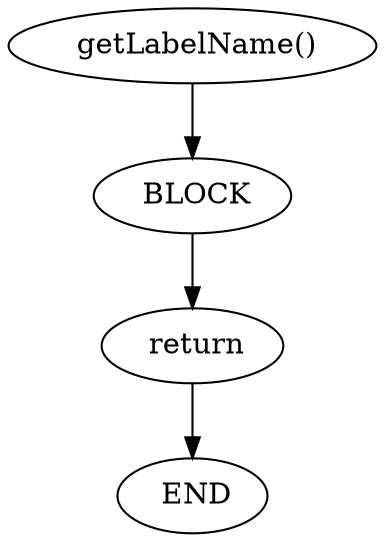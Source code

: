 digraph testGraph {
1389[label=" getLabelName()"]
1391[label="BLOCK"]
1389 -> 1391[color=black]
1391[label=" BLOCK"]
1392[label="return"]
1391 -> 1392[color=black]
1392[label=" return"]
1390[label="END"]
1392 -> 1390[color=black]
1390[label=" END"]
}
